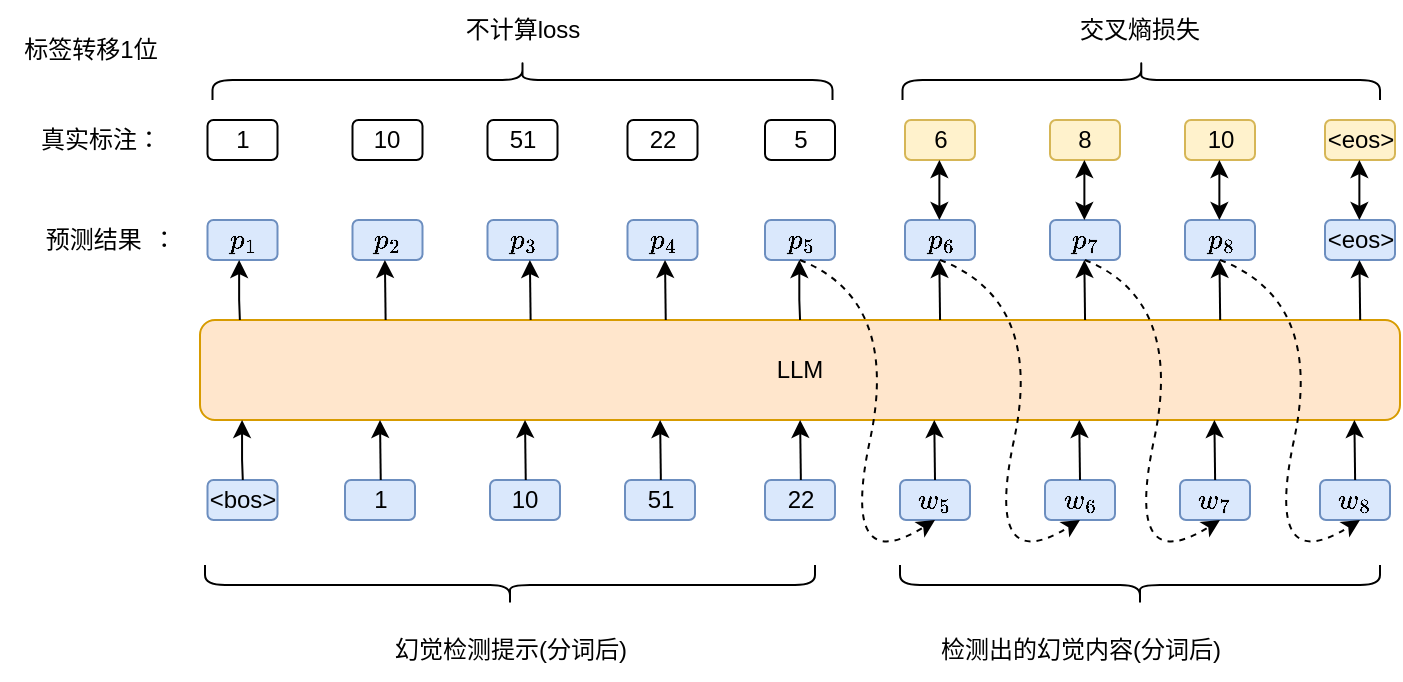<mxfile version="24.2.0" type="github">
  <diagram name="第 1 页" id="bD0ZjHLVfbpInLHWtYOu">
    <mxGraphModel dx="909" dy="518" grid="1" gridSize="10" guides="1" tooltips="1" connect="1" arrows="1" fold="1" page="1" pageScale="1" pageWidth="827" pageHeight="1169" math="1" shadow="0">
      <root>
        <mxCell id="0" />
        <mxCell id="1" parent="0" />
        <mxCell id="DEMM_gKEzrEi_v6ik8aX-4" value="LLM" style="rounded=1;whiteSpace=wrap;html=1;fillColor=#ffe6cc;strokeColor=#d79b00;" vertex="1" parent="1">
          <mxGeometry x="120" y="315" width="600" height="50" as="geometry" />
        </mxCell>
        <mxCell id="DEMM_gKEzrEi_v6ik8aX-9" value="检测出的幻觉内容(分词后)" style="text;html=1;align=center;verticalAlign=middle;resizable=0;points=[];autosize=1;strokeColor=none;fillColor=none;" vertex="1" parent="1">
          <mxGeometry x="480" y="465" width="160" height="30" as="geometry" />
        </mxCell>
        <mxCell id="DEMM_gKEzrEi_v6ik8aX-12" value="&amp;lt;bos&amp;gt;" style="rounded=1;whiteSpace=wrap;html=1;fillColor=#dae8fc;strokeColor=#6c8ebf;" vertex="1" parent="1">
          <mxGeometry x="123.75" y="395" width="35" height="20" as="geometry" />
        </mxCell>
        <mxCell id="DEMM_gKEzrEi_v6ik8aX-13" value="`w_5`" style="rounded=1;whiteSpace=wrap;html=1;fillColor=#dae8fc;strokeColor=#6c8ebf;" vertex="1" parent="1">
          <mxGeometry x="470" y="395" width="35" height="20" as="geometry" />
        </mxCell>
        <mxCell id="DEMM_gKEzrEi_v6ik8aX-14" value="`w_6`" style="rounded=1;whiteSpace=wrap;html=1;fillColor=#dae8fc;strokeColor=#6c8ebf;" vertex="1" parent="1">
          <mxGeometry x="542.5" y="395" width="35" height="20" as="geometry" />
        </mxCell>
        <mxCell id="DEMM_gKEzrEi_v6ik8aX-15" value="`w_7`" style="rounded=1;whiteSpace=wrap;html=1;fillColor=#dae8fc;strokeColor=#6c8ebf;" vertex="1" parent="1">
          <mxGeometry x="610" y="395" width="35" height="20" as="geometry" />
        </mxCell>
        <mxCell id="DEMM_gKEzrEi_v6ik8aX-17" value="`w_8`" style="rounded=1;whiteSpace=wrap;html=1;fillColor=#dae8fc;strokeColor=#6c8ebf;" vertex="1" parent="1">
          <mxGeometry x="680" y="395" width="35" height="20" as="geometry" />
        </mxCell>
        <mxCell id="DEMM_gKEzrEi_v6ik8aX-20" value="`p_5`" style="rounded=1;whiteSpace=wrap;html=1;fillColor=#dae8fc;strokeColor=#6c8ebf;" vertex="1" parent="1">
          <mxGeometry x="402.5" y="265" width="35" height="20" as="geometry" />
        </mxCell>
        <mxCell id="DEMM_gKEzrEi_v6ik8aX-21" value="`p_6`" style="rounded=1;whiteSpace=wrap;html=1;fillColor=#dae8fc;strokeColor=#6c8ebf;" vertex="1" parent="1">
          <mxGeometry x="472.5" y="265" width="35" height="20" as="geometry" />
        </mxCell>
        <mxCell id="DEMM_gKEzrEi_v6ik8aX-22" value="`p_7`" style="rounded=1;whiteSpace=wrap;html=1;fillColor=#dae8fc;strokeColor=#6c8ebf;" vertex="1" parent="1">
          <mxGeometry x="545" y="265" width="35" height="20" as="geometry" />
        </mxCell>
        <mxCell id="DEMM_gKEzrEi_v6ik8aX-23" value="&amp;lt;eos&amp;gt;" style="rounded=1;whiteSpace=wrap;html=1;fillColor=#dae8fc;strokeColor=#6c8ebf;" vertex="1" parent="1">
          <mxGeometry x="682.5" y="265" width="35" height="20" as="geometry" />
        </mxCell>
        <mxCell id="DEMM_gKEzrEi_v6ik8aX-24" value="`p_8`" style="rounded=1;whiteSpace=wrap;html=1;fillColor=#dae8fc;strokeColor=#6c8ebf;" vertex="1" parent="1">
          <mxGeometry x="612.5" y="265" width="35" height="20" as="geometry" />
        </mxCell>
        <mxCell id="DEMM_gKEzrEi_v6ik8aX-25" value="标签转移1位" style="text;html=1;align=center;verticalAlign=middle;resizable=0;points=[];autosize=1;strokeColor=none;fillColor=none;" vertex="1" parent="1">
          <mxGeometry x="20" y="165" width="90" height="30" as="geometry" />
        </mxCell>
        <mxCell id="DEMM_gKEzrEi_v6ik8aX-26" value="" style="endArrow=classic;html=1;rounded=0;" edge="1" parent="1">
          <mxGeometry width="50" height="50" relative="1" as="geometry">
            <mxPoint x="141.4" y="395" as="sourcePoint" />
            <mxPoint x="141.03" y="365" as="targetPoint" />
            <Array as="points">
              <mxPoint x="141.03" y="385" />
            </Array>
          </mxGeometry>
        </mxCell>
        <mxCell id="DEMM_gKEzrEi_v6ik8aX-27" value="" style="endArrow=classic;html=1;rounded=0;" edge="1" parent="1">
          <mxGeometry width="50" height="50" relative="1" as="geometry">
            <mxPoint x="487.5" y="395" as="sourcePoint" />
            <mxPoint x="487.13" y="365" as="targetPoint" />
          </mxGeometry>
        </mxCell>
        <mxCell id="DEMM_gKEzrEi_v6ik8aX-28" value="" style="endArrow=classic;html=1;rounded=0;" edge="1" parent="1">
          <mxGeometry width="50" height="50" relative="1" as="geometry">
            <mxPoint x="560" y="395" as="sourcePoint" />
            <mxPoint x="559.63" y="365" as="targetPoint" />
          </mxGeometry>
        </mxCell>
        <mxCell id="DEMM_gKEzrEi_v6ik8aX-30" value="" style="endArrow=classic;html=1;rounded=0;" edge="1" parent="1">
          <mxGeometry width="50" height="50" relative="1" as="geometry">
            <mxPoint x="627.56" y="395" as="sourcePoint" />
            <mxPoint x="627.19" y="365" as="targetPoint" />
          </mxGeometry>
        </mxCell>
        <mxCell id="DEMM_gKEzrEi_v6ik8aX-31" value="" style="endArrow=classic;html=1;rounded=0;" edge="1" parent="1">
          <mxGeometry width="50" height="50" relative="1" as="geometry">
            <mxPoint x="697.56" y="395" as="sourcePoint" />
            <mxPoint x="697.19" y="365" as="targetPoint" />
          </mxGeometry>
        </mxCell>
        <mxCell id="DEMM_gKEzrEi_v6ik8aX-34" value="" style="curved=1;endArrow=classic;html=1;rounded=0;strokeColor=default;dashed=1;exitX=0.5;exitY=1;exitDx=0;exitDy=0;entryX=0.5;entryY=1;entryDx=0;entryDy=0;" edge="1" parent="1" source="DEMM_gKEzrEi_v6ik8aX-20" target="DEMM_gKEzrEi_v6ik8aX-13">
          <mxGeometry width="50" height="50" relative="1" as="geometry">
            <mxPoint x="320" y="375" as="sourcePoint" />
            <mxPoint x="370" y="325" as="targetPoint" />
            <Array as="points">
              <mxPoint x="470" y="305" />
              <mxPoint x="440" y="445" />
            </Array>
          </mxGeometry>
        </mxCell>
        <mxCell id="DEMM_gKEzrEi_v6ik8aX-35" value="" style="curved=1;endArrow=classic;html=1;rounded=0;strokeColor=default;dashed=1;exitX=0.5;exitY=1;exitDx=0;exitDy=0;entryX=0.5;entryY=1;entryDx=0;entryDy=0;" edge="1" parent="1" source="DEMM_gKEzrEi_v6ik8aX-21">
          <mxGeometry width="50" height="50" relative="1" as="geometry">
            <mxPoint x="490" y="291" as="sourcePoint" />
            <mxPoint x="560" y="415" as="targetPoint" />
            <Array as="points">
              <mxPoint x="542" y="305" />
              <mxPoint x="512" y="445" />
            </Array>
          </mxGeometry>
        </mxCell>
        <mxCell id="DEMM_gKEzrEi_v6ik8aX-36" value="" style="curved=1;endArrow=classic;html=1;rounded=0;strokeColor=default;dashed=1;exitX=0.5;exitY=1;exitDx=0;exitDy=0;entryX=0.5;entryY=1;entryDx=0;entryDy=0;" edge="1" parent="1" source="DEMM_gKEzrEi_v6ik8aX-22">
          <mxGeometry width="50" height="50" relative="1" as="geometry">
            <mxPoint x="560" y="291" as="sourcePoint" />
            <mxPoint x="630" y="415" as="targetPoint" />
            <Array as="points">
              <mxPoint x="612" y="305" />
              <mxPoint x="582" y="445" />
            </Array>
          </mxGeometry>
        </mxCell>
        <mxCell id="DEMM_gKEzrEi_v6ik8aX-37" value="" style="curved=1;endArrow=classic;html=1;rounded=0;strokeColor=default;dashed=1;exitX=0.5;exitY=1;exitDx=0;exitDy=0;entryX=0.5;entryY=1;entryDx=0;entryDy=0;" edge="1" parent="1" source="DEMM_gKEzrEi_v6ik8aX-24">
          <mxGeometry width="50" height="50" relative="1" as="geometry">
            <mxPoint x="630" y="291" as="sourcePoint" />
            <mxPoint x="700" y="415" as="targetPoint" />
            <Array as="points">
              <mxPoint x="682" y="305" />
              <mxPoint x="652" y="445" />
            </Array>
          </mxGeometry>
        </mxCell>
        <mxCell id="DEMM_gKEzrEi_v6ik8aX-38" value="" style="endArrow=classic;html=1;rounded=0;" edge="1" parent="1">
          <mxGeometry width="50" height="50" relative="1" as="geometry">
            <mxPoint x="420.03" y="315" as="sourcePoint" />
            <mxPoint x="419.66" y="285" as="targetPoint" />
            <Array as="points">
              <mxPoint x="419.66" y="305" />
            </Array>
          </mxGeometry>
        </mxCell>
        <mxCell id="DEMM_gKEzrEi_v6ik8aX-39" value="" style="endArrow=classic;html=1;rounded=0;" edge="1" parent="1">
          <mxGeometry width="50" height="50" relative="1" as="geometry">
            <mxPoint x="490.03" y="315" as="sourcePoint" />
            <mxPoint x="489.66" y="285" as="targetPoint" />
          </mxGeometry>
        </mxCell>
        <mxCell id="DEMM_gKEzrEi_v6ik8aX-40" value="" style="endArrow=classic;html=1;rounded=0;" edge="1" parent="1">
          <mxGeometry width="50" height="50" relative="1" as="geometry">
            <mxPoint x="562.53" y="315" as="sourcePoint" />
            <mxPoint x="562.16" y="285" as="targetPoint" />
          </mxGeometry>
        </mxCell>
        <mxCell id="DEMM_gKEzrEi_v6ik8aX-41" value="" style="endArrow=classic;html=1;rounded=0;" edge="1" parent="1">
          <mxGeometry width="50" height="50" relative="1" as="geometry">
            <mxPoint x="630.09" y="315" as="sourcePoint" />
            <mxPoint x="629.72" y="285" as="targetPoint" />
          </mxGeometry>
        </mxCell>
        <mxCell id="DEMM_gKEzrEi_v6ik8aX-42" value="" style="endArrow=classic;html=1;rounded=0;" edge="1" parent="1">
          <mxGeometry width="50" height="50" relative="1" as="geometry">
            <mxPoint x="700.09" y="315" as="sourcePoint" />
            <mxPoint x="699.72" y="285" as="targetPoint" />
          </mxGeometry>
        </mxCell>
        <mxCell id="DEMM_gKEzrEi_v6ik8aX-45" value="6" style="rounded=1;whiteSpace=wrap;html=1;fillColor=#fff2cc;strokeColor=#d6b656;" vertex="1" parent="1">
          <mxGeometry x="472.5" y="215" width="35" height="20" as="geometry" />
        </mxCell>
        <mxCell id="DEMM_gKEzrEi_v6ik8aX-46" value="8" style="rounded=1;whiteSpace=wrap;html=1;fillColor=#fff2cc;strokeColor=#d6b656;" vertex="1" parent="1">
          <mxGeometry x="545" y="215" width="35" height="20" as="geometry" />
        </mxCell>
        <mxCell id="DEMM_gKEzrEi_v6ik8aX-47" value="&amp;lt;eos&amp;gt;" style="rounded=1;whiteSpace=wrap;html=1;fillColor=#fff2cc;strokeColor=#d6b656;" vertex="1" parent="1">
          <mxGeometry x="682.5" y="215" width="35" height="20" as="geometry" />
        </mxCell>
        <mxCell id="DEMM_gKEzrEi_v6ik8aX-48" value="10" style="rounded=1;whiteSpace=wrap;html=1;fillColor=#fff2cc;strokeColor=#d6b656;" vertex="1" parent="1">
          <mxGeometry x="612.5" y="215" width="35" height="20" as="geometry" />
        </mxCell>
        <mxCell id="DEMM_gKEzrEi_v6ik8aX-50" value="" style="endArrow=classic;startArrow=classic;html=1;rounded=0;entryX=0.5;entryY=1;entryDx=0;entryDy=0;exitX=0.5;exitY=0;exitDx=0;exitDy=0;" edge="1" parent="1">
          <mxGeometry width="50" height="50" relative="1" as="geometry">
            <mxPoint x="489.69" y="265" as="sourcePoint" />
            <mxPoint x="489.69" y="235" as="targetPoint" />
          </mxGeometry>
        </mxCell>
        <mxCell id="DEMM_gKEzrEi_v6ik8aX-51" value="" style="endArrow=classic;startArrow=classic;html=1;rounded=0;entryX=0.5;entryY=1;entryDx=0;entryDy=0;exitX=0.5;exitY=0;exitDx=0;exitDy=0;" edge="1" parent="1">
          <mxGeometry width="50" height="50" relative="1" as="geometry">
            <mxPoint x="562.19" y="265" as="sourcePoint" />
            <mxPoint x="562.19" y="235" as="targetPoint" />
          </mxGeometry>
        </mxCell>
        <mxCell id="DEMM_gKEzrEi_v6ik8aX-52" value="" style="endArrow=classic;startArrow=classic;html=1;rounded=0;entryX=0.5;entryY=1;entryDx=0;entryDy=0;exitX=0.5;exitY=0;exitDx=0;exitDy=0;" edge="1" parent="1">
          <mxGeometry width="50" height="50" relative="1" as="geometry">
            <mxPoint x="629.69" y="265" as="sourcePoint" />
            <mxPoint x="629.69" y="235" as="targetPoint" />
          </mxGeometry>
        </mxCell>
        <mxCell id="DEMM_gKEzrEi_v6ik8aX-53" value="" style="endArrow=classic;startArrow=classic;html=1;rounded=0;entryX=0.5;entryY=1;entryDx=0;entryDy=0;exitX=0.5;exitY=0;exitDx=0;exitDy=0;" edge="1" parent="1">
          <mxGeometry width="50" height="50" relative="1" as="geometry">
            <mxPoint x="699.69" y="265" as="sourcePoint" />
            <mxPoint x="699.69" y="235" as="targetPoint" />
          </mxGeometry>
        </mxCell>
        <mxCell id="DEMM_gKEzrEi_v6ik8aX-56" value="交叉熵损失" style="text;html=1;align=center;verticalAlign=middle;whiteSpace=wrap;rounded=0;" vertex="1" parent="1">
          <mxGeometry x="555" y="155" width="70" height="30" as="geometry" />
        </mxCell>
        <mxCell id="DEMM_gKEzrEi_v6ik8aX-58" value="" style="shape=curlyBracket;whiteSpace=wrap;html=1;rounded=1;flipH=1;labelPosition=right;verticalLabelPosition=middle;align=left;verticalAlign=middle;rotation=-90;" vertex="1" parent="1">
          <mxGeometry x="580.63" y="75.63" width="20" height="238.75" as="geometry" />
        </mxCell>
        <mxCell id="DEMM_gKEzrEi_v6ik8aX-59" value="1" style="rounded=1;whiteSpace=wrap;html=1;fillColor=#dae8fc;strokeColor=#6c8ebf;" vertex="1" parent="1">
          <mxGeometry x="192.5" y="395" width="35" height="20" as="geometry" />
        </mxCell>
        <mxCell id="DEMM_gKEzrEi_v6ik8aX-60" value="10" style="rounded=1;whiteSpace=wrap;html=1;fillColor=#dae8fc;strokeColor=#6c8ebf;" vertex="1" parent="1">
          <mxGeometry x="265" y="395" width="35" height="20" as="geometry" />
        </mxCell>
        <mxCell id="DEMM_gKEzrEi_v6ik8aX-61" value="51" style="rounded=1;whiteSpace=wrap;html=1;fillColor=#dae8fc;strokeColor=#6c8ebf;" vertex="1" parent="1">
          <mxGeometry x="332.5" y="395" width="35" height="20" as="geometry" />
        </mxCell>
        <mxCell id="DEMM_gKEzrEi_v6ik8aX-62" value="22" style="rounded=1;whiteSpace=wrap;html=1;fillColor=#dae8fc;strokeColor=#6c8ebf;" vertex="1" parent="1">
          <mxGeometry x="402.5" y="395" width="35" height="20" as="geometry" />
        </mxCell>
        <mxCell id="DEMM_gKEzrEi_v6ik8aX-63" value="" style="endArrow=classic;html=1;rounded=0;" edge="1" parent="1">
          <mxGeometry width="50" height="50" relative="1" as="geometry">
            <mxPoint x="210.37" y="395" as="sourcePoint" />
            <mxPoint x="210" y="365" as="targetPoint" />
          </mxGeometry>
        </mxCell>
        <mxCell id="DEMM_gKEzrEi_v6ik8aX-64" value="" style="endArrow=classic;html=1;rounded=0;" edge="1" parent="1">
          <mxGeometry width="50" height="50" relative="1" as="geometry">
            <mxPoint x="282.87" y="395" as="sourcePoint" />
            <mxPoint x="282.5" y="365" as="targetPoint" />
          </mxGeometry>
        </mxCell>
        <mxCell id="DEMM_gKEzrEi_v6ik8aX-65" value="" style="endArrow=classic;html=1;rounded=0;" edge="1" parent="1">
          <mxGeometry width="50" height="50" relative="1" as="geometry">
            <mxPoint x="350.43" y="395" as="sourcePoint" />
            <mxPoint x="350.06" y="365" as="targetPoint" />
          </mxGeometry>
        </mxCell>
        <mxCell id="DEMM_gKEzrEi_v6ik8aX-66" value="" style="endArrow=classic;html=1;rounded=0;" edge="1" parent="1">
          <mxGeometry width="50" height="50" relative="1" as="geometry">
            <mxPoint x="420.43" y="395" as="sourcePoint" />
            <mxPoint x="420.06" y="365" as="targetPoint" />
          </mxGeometry>
        </mxCell>
        <mxCell id="DEMM_gKEzrEi_v6ik8aX-68" value="幻觉检测提示(分词后)" style="text;html=1;align=center;verticalAlign=middle;resizable=0;points=[];autosize=1;strokeColor=none;fillColor=none;" vertex="1" parent="1">
          <mxGeometry x="205" y="465" width="140" height="30" as="geometry" />
        </mxCell>
        <mxCell id="DEMM_gKEzrEi_v6ik8aX-69" value="" style="shape=curlyBracket;whiteSpace=wrap;html=1;rounded=1;labelPosition=left;verticalLabelPosition=middle;align=right;verticalAlign=middle;rotation=-90;" vertex="1" parent="1">
          <mxGeometry x="265" y="295" width="20" height="305" as="geometry" />
        </mxCell>
        <mxCell id="DEMM_gKEzrEi_v6ik8aX-71" value="" style="shape=curlyBracket;whiteSpace=wrap;html=1;rounded=1;labelPosition=left;verticalLabelPosition=middle;align=right;verticalAlign=middle;rotation=-90;" vertex="1" parent="1">
          <mxGeometry x="580" y="327.5" width="20" height="240" as="geometry" />
        </mxCell>
        <mxCell id="DEMM_gKEzrEi_v6ik8aX-72" value="真实标注：" style="text;html=1;align=center;verticalAlign=middle;resizable=0;points=[];autosize=1;strokeColor=none;fillColor=none;" vertex="1" parent="1">
          <mxGeometry x="30" y="210" width="80" height="30" as="geometry" />
        </mxCell>
        <mxCell id="DEMM_gKEzrEi_v6ik8aX-73" value="预测结果&lt;span style=&quot;white-space: pre;&quot;&gt;&#x9;&lt;/span&gt;：" style="text;html=1;align=center;verticalAlign=middle;resizable=0;points=[];autosize=1;strokeColor=none;fillColor=none;" vertex="1" parent="1">
          <mxGeometry x="30" y="260" width="90" height="30" as="geometry" />
        </mxCell>
        <mxCell id="DEMM_gKEzrEi_v6ik8aX-75" value="`p_1`" style="rounded=1;whiteSpace=wrap;html=1;fillColor=#dae8fc;strokeColor=#6c8ebf;" vertex="1" parent="1">
          <mxGeometry x="123.75" y="265" width="35" height="20" as="geometry" />
        </mxCell>
        <mxCell id="DEMM_gKEzrEi_v6ik8aX-76" value="`p_2`" style="rounded=1;whiteSpace=wrap;html=1;fillColor=#dae8fc;strokeColor=#6c8ebf;" vertex="1" parent="1">
          <mxGeometry x="196.25" y="265" width="35" height="20" as="geometry" />
        </mxCell>
        <mxCell id="DEMM_gKEzrEi_v6ik8aX-77" value="`p_3`" style="rounded=1;whiteSpace=wrap;html=1;fillColor=#dae8fc;strokeColor=#6c8ebf;" vertex="1" parent="1">
          <mxGeometry x="263.75" y="265" width="35" height="20" as="geometry" />
        </mxCell>
        <mxCell id="DEMM_gKEzrEi_v6ik8aX-78" value="`p_4`" style="rounded=1;whiteSpace=wrap;html=1;fillColor=#dae8fc;strokeColor=#6c8ebf;" vertex="1" parent="1">
          <mxGeometry x="333.75" y="265" width="35" height="20" as="geometry" />
        </mxCell>
        <mxCell id="DEMM_gKEzrEi_v6ik8aX-84" value="" style="endArrow=classic;html=1;rounded=0;" edge="1" parent="1">
          <mxGeometry width="50" height="50" relative="1" as="geometry">
            <mxPoint x="139.94" y="315" as="sourcePoint" />
            <mxPoint x="139.57" y="285" as="targetPoint" />
            <Array as="points">
              <mxPoint x="139.57" y="305" />
            </Array>
          </mxGeometry>
        </mxCell>
        <mxCell id="DEMM_gKEzrEi_v6ik8aX-85" value="" style="endArrow=classic;html=1;rounded=0;" edge="1" parent="1">
          <mxGeometry width="50" height="50" relative="1" as="geometry">
            <mxPoint x="212.81" y="315" as="sourcePoint" />
            <mxPoint x="212.44" y="285" as="targetPoint" />
          </mxGeometry>
        </mxCell>
        <mxCell id="DEMM_gKEzrEi_v6ik8aX-86" value="" style="endArrow=classic;html=1;rounded=0;" edge="1" parent="1">
          <mxGeometry width="50" height="50" relative="1" as="geometry">
            <mxPoint x="285.31" y="315" as="sourcePoint" />
            <mxPoint x="284.94" y="285" as="targetPoint" />
          </mxGeometry>
        </mxCell>
        <mxCell id="DEMM_gKEzrEi_v6ik8aX-87" value="" style="endArrow=classic;html=1;rounded=0;" edge="1" parent="1">
          <mxGeometry width="50" height="50" relative="1" as="geometry">
            <mxPoint x="352.87" y="315" as="sourcePoint" />
            <mxPoint x="352.5" y="285" as="targetPoint" />
          </mxGeometry>
        </mxCell>
        <mxCell id="DEMM_gKEzrEi_v6ik8aX-93" value="1" style="rounded=1;whiteSpace=wrap;html=1;" vertex="1" parent="1">
          <mxGeometry x="123.75" y="215" width="35" height="20" as="geometry" />
        </mxCell>
        <mxCell id="DEMM_gKEzrEi_v6ik8aX-94" value="10" style="rounded=1;whiteSpace=wrap;html=1;" vertex="1" parent="1">
          <mxGeometry x="196.25" y="215" width="35" height="20" as="geometry" />
        </mxCell>
        <mxCell id="DEMM_gKEzrEi_v6ik8aX-95" value="51" style="rounded=1;whiteSpace=wrap;html=1;" vertex="1" parent="1">
          <mxGeometry x="263.75" y="215" width="35" height="20" as="geometry" />
        </mxCell>
        <mxCell id="DEMM_gKEzrEi_v6ik8aX-96" value="22" style="rounded=1;whiteSpace=wrap;html=1;" vertex="1" parent="1">
          <mxGeometry x="333.75" y="215" width="35" height="20" as="geometry" />
        </mxCell>
        <mxCell id="DEMM_gKEzrEi_v6ik8aX-97" value="5" style="rounded=1;whiteSpace=wrap;html=1;" vertex="1" parent="1">
          <mxGeometry x="402.5" y="215" width="35" height="20" as="geometry" />
        </mxCell>
        <mxCell id="DEMM_gKEzrEi_v6ik8aX-98" value="" style="shape=curlyBracket;whiteSpace=wrap;html=1;rounded=1;flipH=1;labelPosition=right;verticalLabelPosition=middle;align=left;verticalAlign=middle;rotation=-90;" vertex="1" parent="1">
          <mxGeometry x="271.25" y="40" width="20" height="310" as="geometry" />
        </mxCell>
        <mxCell id="DEMM_gKEzrEi_v6ik8aX-102" value="不计算loss" style="text;html=1;align=center;verticalAlign=middle;resizable=0;points=[];autosize=1;strokeColor=none;fillColor=none;" vertex="1" parent="1">
          <mxGeometry x="241.25" y="155" width="80" height="30" as="geometry" />
        </mxCell>
      </root>
    </mxGraphModel>
  </diagram>
</mxfile>
